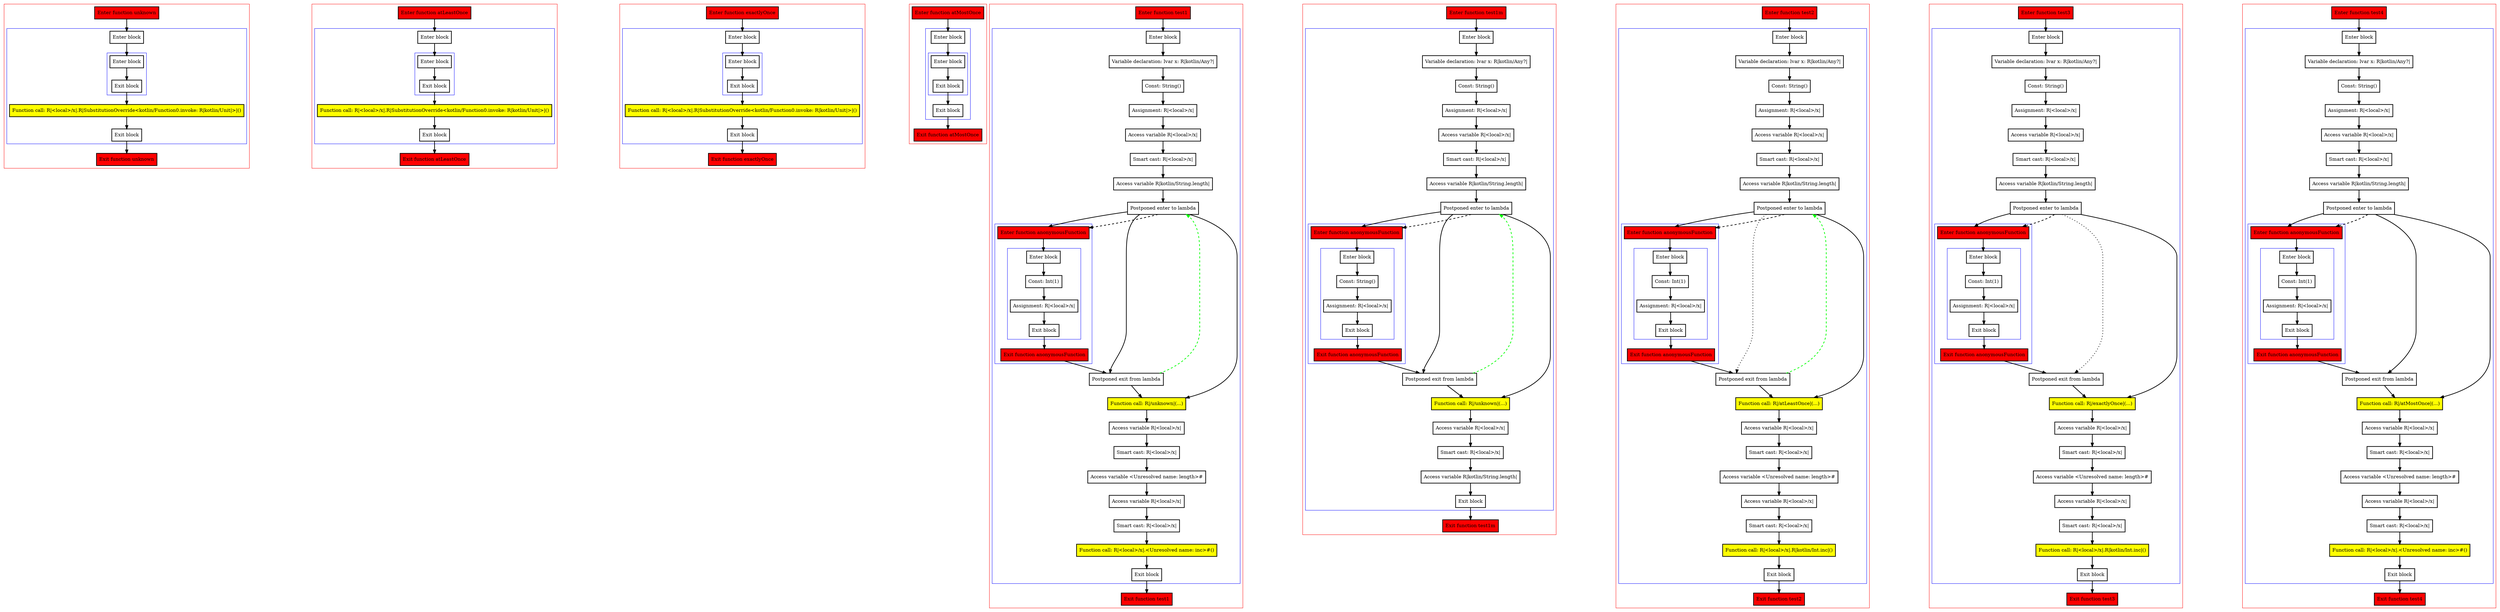 digraph flowFromInplaceLambda3_kt {
    graph [nodesep=3]
    node [shape=box penwidth=2]
    edge [penwidth=2]

    subgraph cluster_0 {
        color=red
        0 [label="Enter function unknown" style="filled" fillcolor=red];
        subgraph cluster_1 {
            color=blue
            1 [label="Enter block"];
            subgraph cluster_2 {
                color=blue
                2 [label="Enter block"];
                3 [label="Exit block"];
            }
            4 [label="Function call: R|<local>/x|.R|SubstitutionOverride<kotlin/Function0.invoke: R|kotlin/Unit|>|()" style="filled" fillcolor=yellow];
            5 [label="Exit block"];
        }
        6 [label="Exit function unknown" style="filled" fillcolor=red];
    }
    0 -> {1};
    1 -> {2};
    2 -> {3};
    3 -> {4};
    4 -> {5};
    5 -> {6};

    subgraph cluster_3 {
        color=red
        7 [label="Enter function atLeastOnce" style="filled" fillcolor=red];
        subgraph cluster_4 {
            color=blue
            8 [label="Enter block"];
            subgraph cluster_5 {
                color=blue
                9 [label="Enter block"];
                10 [label="Exit block"];
            }
            11 [label="Function call: R|<local>/x|.R|SubstitutionOverride<kotlin/Function0.invoke: R|kotlin/Unit|>|()" style="filled" fillcolor=yellow];
            12 [label="Exit block"];
        }
        13 [label="Exit function atLeastOnce" style="filled" fillcolor=red];
    }
    7 -> {8};
    8 -> {9};
    9 -> {10};
    10 -> {11};
    11 -> {12};
    12 -> {13};

    subgraph cluster_6 {
        color=red
        14 [label="Enter function exactlyOnce" style="filled" fillcolor=red];
        subgraph cluster_7 {
            color=blue
            15 [label="Enter block"];
            subgraph cluster_8 {
                color=blue
                16 [label="Enter block"];
                17 [label="Exit block"];
            }
            18 [label="Function call: R|<local>/x|.R|SubstitutionOverride<kotlin/Function0.invoke: R|kotlin/Unit|>|()" style="filled" fillcolor=yellow];
            19 [label="Exit block"];
        }
        20 [label="Exit function exactlyOnce" style="filled" fillcolor=red];
    }
    14 -> {15};
    15 -> {16};
    16 -> {17};
    17 -> {18};
    18 -> {19};
    19 -> {20};

    subgraph cluster_9 {
        color=red
        21 [label="Enter function atMostOnce" style="filled" fillcolor=red];
        subgraph cluster_10 {
            color=blue
            22 [label="Enter block"];
            subgraph cluster_11 {
                color=blue
                23 [label="Enter block"];
                24 [label="Exit block"];
            }
            25 [label="Exit block"];
        }
        26 [label="Exit function atMostOnce" style="filled" fillcolor=red];
    }
    21 -> {22};
    22 -> {23};
    23 -> {24};
    24 -> {25};
    25 -> {26};

    subgraph cluster_12 {
        color=red
        27 [label="Enter function test1" style="filled" fillcolor=red];
        subgraph cluster_13 {
            color=blue
            28 [label="Enter block"];
            29 [label="Variable declaration: lvar x: R|kotlin/Any?|"];
            30 [label="Const: String()"];
            31 [label="Assignment: R|<local>/x|"];
            32 [label="Access variable R|<local>/x|"];
            33 [label="Smart cast: R|<local>/x|"];
            34 [label="Access variable R|kotlin/String.length|"];
            35 [label="Postponed enter to lambda"];
            subgraph cluster_14 {
                color=blue
                36 [label="Enter function anonymousFunction" style="filled" fillcolor=red];
                subgraph cluster_15 {
                    color=blue
                    37 [label="Enter block"];
                    38 [label="Const: Int(1)"];
                    39 [label="Assignment: R|<local>/x|"];
                    40 [label="Exit block"];
                }
                41 [label="Exit function anonymousFunction" style="filled" fillcolor=red];
            }
            42 [label="Postponed exit from lambda"];
            43 [label="Function call: R|/unknown|(...)" style="filled" fillcolor=yellow];
            44 [label="Access variable R|<local>/x|"];
            45 [label="Smart cast: R|<local>/x|"];
            46 [label="Access variable <Unresolved name: length>#"];
            47 [label="Access variable R|<local>/x|"];
            48 [label="Smart cast: R|<local>/x|"];
            49 [label="Function call: R|<local>/x|.<Unresolved name: inc>#()" style="filled" fillcolor=yellow];
            50 [label="Exit block"];
        }
        51 [label="Exit function test1" style="filled" fillcolor=red];
    }
    27 -> {28};
    28 -> {29};
    29 -> {30};
    30 -> {31};
    31 -> {32};
    32 -> {33};
    33 -> {34};
    34 -> {35};
    35 -> {36 42 43};
    35 -> {36} [style=dashed];
    36 -> {37};
    37 -> {38};
    38 -> {39};
    39 -> {40};
    40 -> {41};
    41 -> {42};
    42 -> {43};
    42 -> {35} [color=green style=dashed];
    43 -> {44};
    44 -> {45};
    45 -> {46};
    46 -> {47};
    47 -> {48};
    48 -> {49};
    49 -> {50};
    50 -> {51};

    subgraph cluster_16 {
        color=red
        52 [label="Enter function test1m" style="filled" fillcolor=red];
        subgraph cluster_17 {
            color=blue
            53 [label="Enter block"];
            54 [label="Variable declaration: lvar x: R|kotlin/Any?|"];
            55 [label="Const: String()"];
            56 [label="Assignment: R|<local>/x|"];
            57 [label="Access variable R|<local>/x|"];
            58 [label="Smart cast: R|<local>/x|"];
            59 [label="Access variable R|kotlin/String.length|"];
            60 [label="Postponed enter to lambda"];
            subgraph cluster_18 {
                color=blue
                61 [label="Enter function anonymousFunction" style="filled" fillcolor=red];
                subgraph cluster_19 {
                    color=blue
                    62 [label="Enter block"];
                    63 [label="Const: String()"];
                    64 [label="Assignment: R|<local>/x|"];
                    65 [label="Exit block"];
                }
                66 [label="Exit function anonymousFunction" style="filled" fillcolor=red];
            }
            67 [label="Postponed exit from lambda"];
            68 [label="Function call: R|/unknown|(...)" style="filled" fillcolor=yellow];
            69 [label="Access variable R|<local>/x|"];
            70 [label="Smart cast: R|<local>/x|"];
            71 [label="Access variable R|kotlin/String.length|"];
            72 [label="Exit block"];
        }
        73 [label="Exit function test1m" style="filled" fillcolor=red];
    }
    52 -> {53};
    53 -> {54};
    54 -> {55};
    55 -> {56};
    56 -> {57};
    57 -> {58};
    58 -> {59};
    59 -> {60};
    60 -> {61 67 68};
    60 -> {61} [style=dashed];
    61 -> {62};
    62 -> {63};
    63 -> {64};
    64 -> {65};
    65 -> {66};
    66 -> {67};
    67 -> {68};
    67 -> {60} [color=green style=dashed];
    68 -> {69};
    69 -> {70};
    70 -> {71};
    71 -> {72};
    72 -> {73};

    subgraph cluster_20 {
        color=red
        74 [label="Enter function test2" style="filled" fillcolor=red];
        subgraph cluster_21 {
            color=blue
            75 [label="Enter block"];
            76 [label="Variable declaration: lvar x: R|kotlin/Any?|"];
            77 [label="Const: String()"];
            78 [label="Assignment: R|<local>/x|"];
            79 [label="Access variable R|<local>/x|"];
            80 [label="Smart cast: R|<local>/x|"];
            81 [label="Access variable R|kotlin/String.length|"];
            82 [label="Postponed enter to lambda"];
            subgraph cluster_22 {
                color=blue
                83 [label="Enter function anonymousFunction" style="filled" fillcolor=red];
                subgraph cluster_23 {
                    color=blue
                    84 [label="Enter block"];
                    85 [label="Const: Int(1)"];
                    86 [label="Assignment: R|<local>/x|"];
                    87 [label="Exit block"];
                }
                88 [label="Exit function anonymousFunction" style="filled" fillcolor=red];
            }
            89 [label="Postponed exit from lambda"];
            90 [label="Function call: R|/atLeastOnce|(...)" style="filled" fillcolor=yellow];
            91 [label="Access variable R|<local>/x|"];
            92 [label="Smart cast: R|<local>/x|"];
            93 [label="Access variable <Unresolved name: length>#"];
            94 [label="Access variable R|<local>/x|"];
            95 [label="Smart cast: R|<local>/x|"];
            96 [label="Function call: R|<local>/x|.R|kotlin/Int.inc|()" style="filled" fillcolor=yellow];
            97 [label="Exit block"];
        }
        98 [label="Exit function test2" style="filled" fillcolor=red];
    }
    74 -> {75};
    75 -> {76};
    76 -> {77};
    77 -> {78};
    78 -> {79};
    79 -> {80};
    80 -> {81};
    81 -> {82};
    82 -> {83 90};
    82 -> {89} [style=dotted];
    82 -> {83} [style=dashed];
    83 -> {84};
    84 -> {85};
    85 -> {86};
    86 -> {87};
    87 -> {88};
    88 -> {89};
    89 -> {90};
    89 -> {82} [color=green style=dashed];
    90 -> {91};
    91 -> {92};
    92 -> {93};
    93 -> {94};
    94 -> {95};
    95 -> {96};
    96 -> {97};
    97 -> {98};

    subgraph cluster_24 {
        color=red
        99 [label="Enter function test3" style="filled" fillcolor=red];
        subgraph cluster_25 {
            color=blue
            100 [label="Enter block"];
            101 [label="Variable declaration: lvar x: R|kotlin/Any?|"];
            102 [label="Const: String()"];
            103 [label="Assignment: R|<local>/x|"];
            104 [label="Access variable R|<local>/x|"];
            105 [label="Smart cast: R|<local>/x|"];
            106 [label="Access variable R|kotlin/String.length|"];
            107 [label="Postponed enter to lambda"];
            subgraph cluster_26 {
                color=blue
                108 [label="Enter function anonymousFunction" style="filled" fillcolor=red];
                subgraph cluster_27 {
                    color=blue
                    109 [label="Enter block"];
                    110 [label="Const: Int(1)"];
                    111 [label="Assignment: R|<local>/x|"];
                    112 [label="Exit block"];
                }
                113 [label="Exit function anonymousFunction" style="filled" fillcolor=red];
            }
            114 [label="Postponed exit from lambda"];
            115 [label="Function call: R|/exactlyOnce|(...)" style="filled" fillcolor=yellow];
            116 [label="Access variable R|<local>/x|"];
            117 [label="Smart cast: R|<local>/x|"];
            118 [label="Access variable <Unresolved name: length>#"];
            119 [label="Access variable R|<local>/x|"];
            120 [label="Smart cast: R|<local>/x|"];
            121 [label="Function call: R|<local>/x|.R|kotlin/Int.inc|()" style="filled" fillcolor=yellow];
            122 [label="Exit block"];
        }
        123 [label="Exit function test3" style="filled" fillcolor=red];
    }
    99 -> {100};
    100 -> {101};
    101 -> {102};
    102 -> {103};
    103 -> {104};
    104 -> {105};
    105 -> {106};
    106 -> {107};
    107 -> {108 115};
    107 -> {114} [style=dotted];
    107 -> {108} [style=dashed];
    108 -> {109};
    109 -> {110};
    110 -> {111};
    111 -> {112};
    112 -> {113};
    113 -> {114};
    114 -> {115};
    115 -> {116};
    116 -> {117};
    117 -> {118};
    118 -> {119};
    119 -> {120};
    120 -> {121};
    121 -> {122};
    122 -> {123};

    subgraph cluster_28 {
        color=red
        124 [label="Enter function test4" style="filled" fillcolor=red];
        subgraph cluster_29 {
            color=blue
            125 [label="Enter block"];
            126 [label="Variable declaration: lvar x: R|kotlin/Any?|"];
            127 [label="Const: String()"];
            128 [label="Assignment: R|<local>/x|"];
            129 [label="Access variable R|<local>/x|"];
            130 [label="Smart cast: R|<local>/x|"];
            131 [label="Access variable R|kotlin/String.length|"];
            132 [label="Postponed enter to lambda"];
            subgraph cluster_30 {
                color=blue
                133 [label="Enter function anonymousFunction" style="filled" fillcolor=red];
                subgraph cluster_31 {
                    color=blue
                    134 [label="Enter block"];
                    135 [label="Const: Int(1)"];
                    136 [label="Assignment: R|<local>/x|"];
                    137 [label="Exit block"];
                }
                138 [label="Exit function anonymousFunction" style="filled" fillcolor=red];
            }
            139 [label="Postponed exit from lambda"];
            140 [label="Function call: R|/atMostOnce|(...)" style="filled" fillcolor=yellow];
            141 [label="Access variable R|<local>/x|"];
            142 [label="Smart cast: R|<local>/x|"];
            143 [label="Access variable <Unresolved name: length>#"];
            144 [label="Access variable R|<local>/x|"];
            145 [label="Smart cast: R|<local>/x|"];
            146 [label="Function call: R|<local>/x|.<Unresolved name: inc>#()" style="filled" fillcolor=yellow];
            147 [label="Exit block"];
        }
        148 [label="Exit function test4" style="filled" fillcolor=red];
    }
    124 -> {125};
    125 -> {126};
    126 -> {127};
    127 -> {128};
    128 -> {129};
    129 -> {130};
    130 -> {131};
    131 -> {132};
    132 -> {133 139 140};
    132 -> {133} [style=dashed];
    133 -> {134};
    134 -> {135};
    135 -> {136};
    136 -> {137};
    137 -> {138};
    138 -> {139};
    139 -> {140};
    140 -> {141};
    141 -> {142};
    142 -> {143};
    143 -> {144};
    144 -> {145};
    145 -> {146};
    146 -> {147};
    147 -> {148};

}
